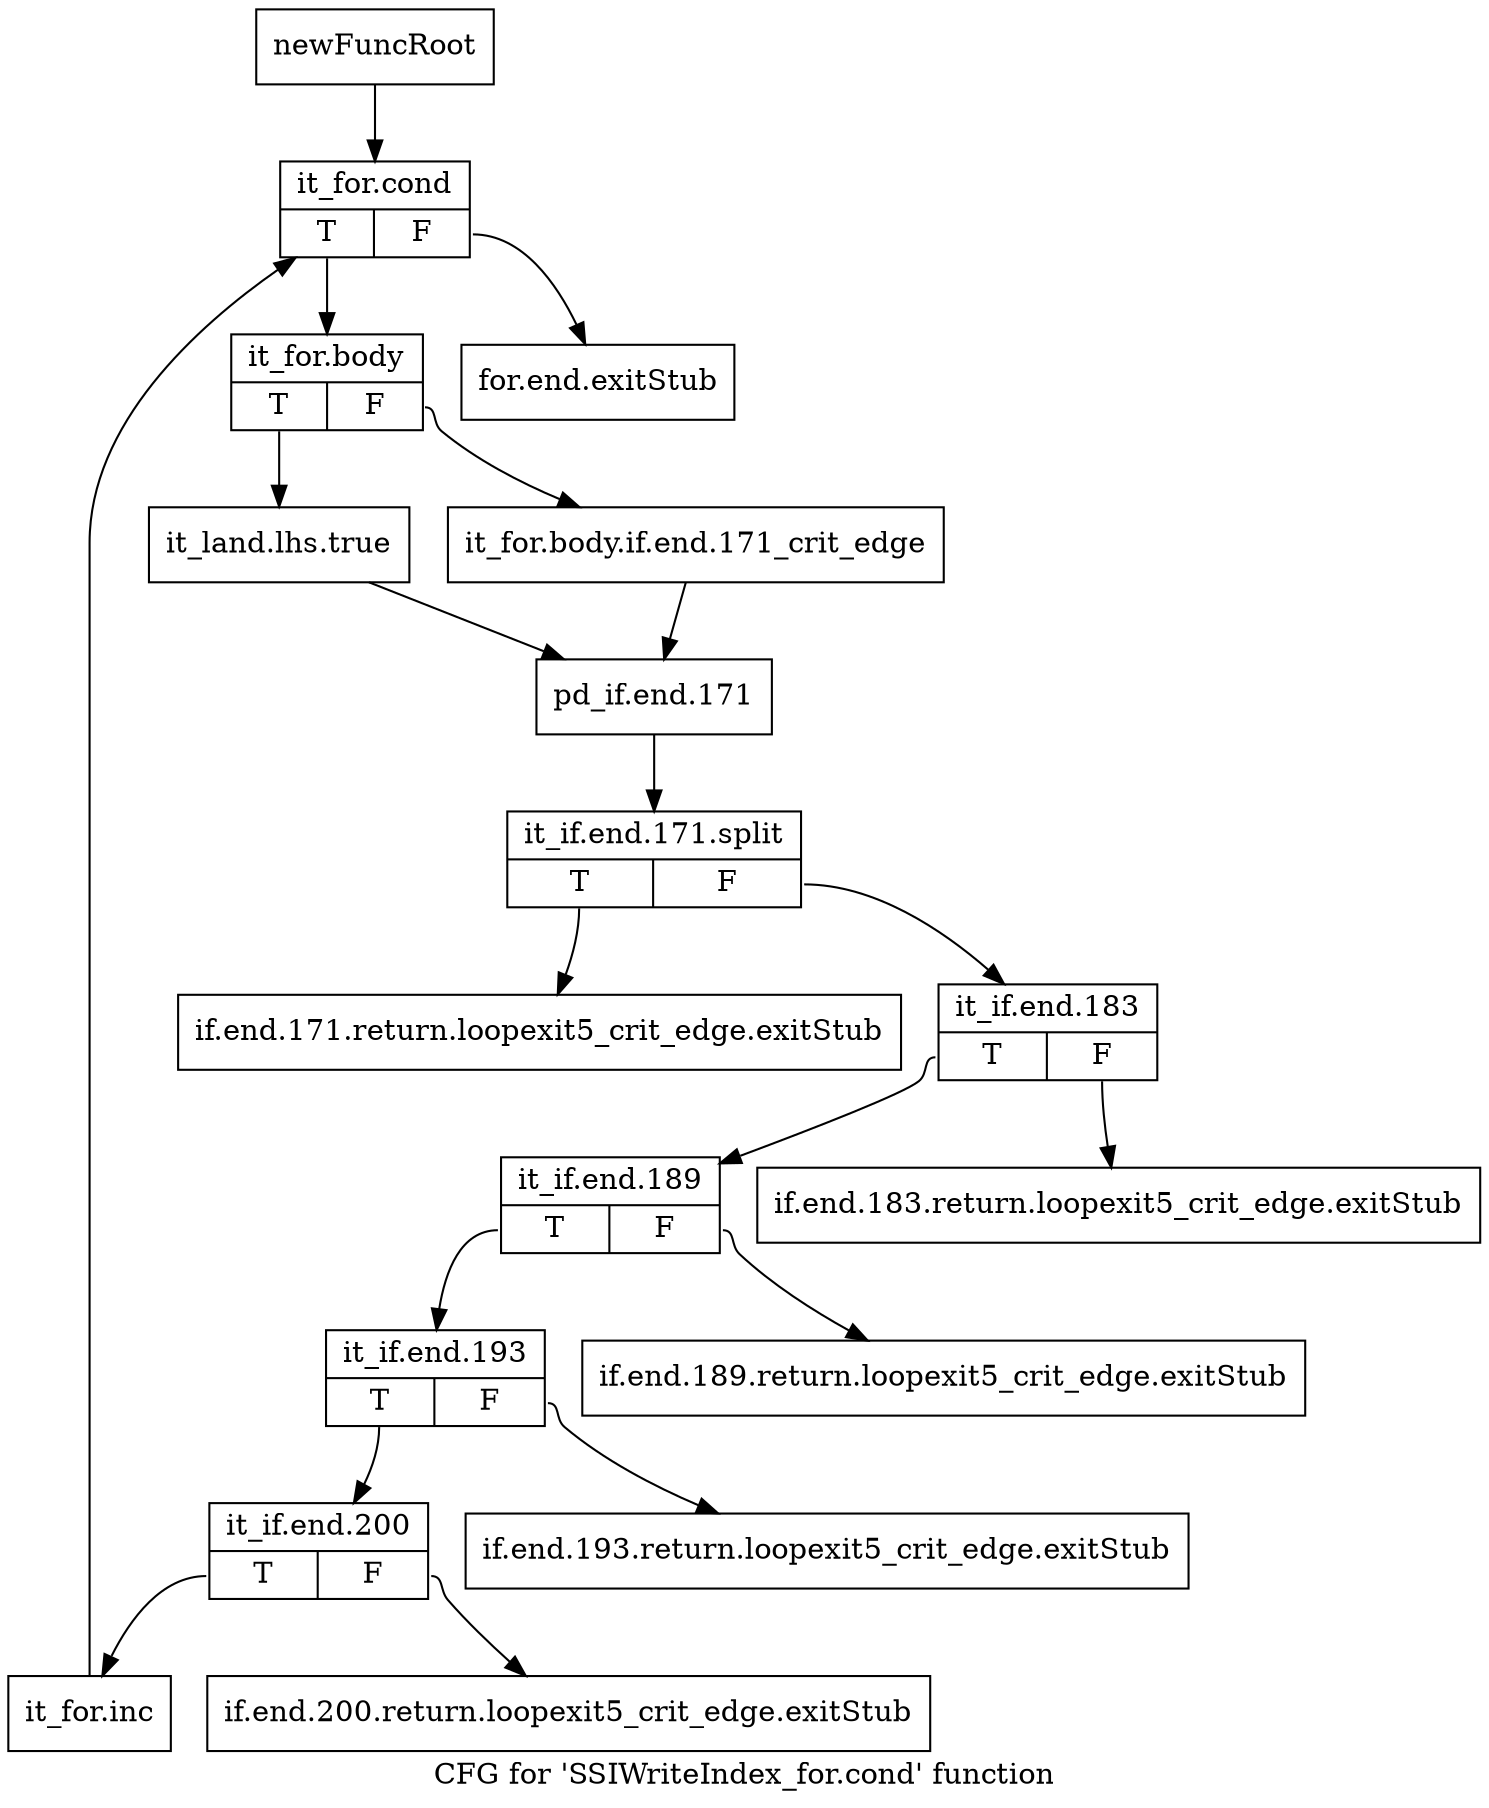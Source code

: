 digraph "CFG for 'SSIWriteIndex_for.cond' function" {
	label="CFG for 'SSIWriteIndex_for.cond' function";

	Node0x34ada00 [shape=record,label="{newFuncRoot}"];
	Node0x34ada00 -> Node0x34ae510;
	Node0x34ada50 [shape=record,label="{for.end.exitStub}"];
	Node0x34ae380 [shape=record,label="{if.end.171.return.loopexit5_crit_edge.exitStub}"];
	Node0x34ae3d0 [shape=record,label="{if.end.183.return.loopexit5_crit_edge.exitStub}"];
	Node0x34ae420 [shape=record,label="{if.end.189.return.loopexit5_crit_edge.exitStub}"];
	Node0x34ae470 [shape=record,label="{if.end.193.return.loopexit5_crit_edge.exitStub}"];
	Node0x34ae4c0 [shape=record,label="{if.end.200.return.loopexit5_crit_edge.exitStub}"];
	Node0x34ae510 [shape=record,label="{it_for.cond|{<s0>T|<s1>F}}"];
	Node0x34ae510:s0 -> Node0x34ae560;
	Node0x34ae510:s1 -> Node0x34ada50;
	Node0x34ae560 [shape=record,label="{it_for.body|{<s0>T|<s1>F}}"];
	Node0x34ae560:s0 -> Node0x34ae600;
	Node0x34ae560:s1 -> Node0x34ae5b0;
	Node0x34ae5b0 [shape=record,label="{it_for.body.if.end.171_crit_edge}"];
	Node0x34ae5b0 -> Node0x34ae650;
	Node0x34ae600 [shape=record,label="{it_land.lhs.true}"];
	Node0x34ae600 -> Node0x34ae650;
	Node0x34ae650 [shape=record,label="{pd_if.end.171}"];
	Node0x34ae650 -> Node0x39aa370;
	Node0x39aa370 [shape=record,label="{it_if.end.171.split|{<s0>T|<s1>F}}"];
	Node0x39aa370:s0 -> Node0x34ae380;
	Node0x39aa370:s1 -> Node0x34ae6a0;
	Node0x34ae6a0 [shape=record,label="{it_if.end.183|{<s0>T|<s1>F}}"];
	Node0x34ae6a0:s0 -> Node0x34ae6f0;
	Node0x34ae6a0:s1 -> Node0x34ae3d0;
	Node0x34ae6f0 [shape=record,label="{it_if.end.189|{<s0>T|<s1>F}}"];
	Node0x34ae6f0:s0 -> Node0x34ae740;
	Node0x34ae6f0:s1 -> Node0x34ae420;
	Node0x34ae740 [shape=record,label="{it_if.end.193|{<s0>T|<s1>F}}"];
	Node0x34ae740:s0 -> Node0x34ae790;
	Node0x34ae740:s1 -> Node0x34ae470;
	Node0x34ae790 [shape=record,label="{it_if.end.200|{<s0>T|<s1>F}}"];
	Node0x34ae790:s0 -> Node0x34ae7e0;
	Node0x34ae790:s1 -> Node0x34ae4c0;
	Node0x34ae7e0 [shape=record,label="{it_for.inc}"];
	Node0x34ae7e0 -> Node0x34ae510;
}
